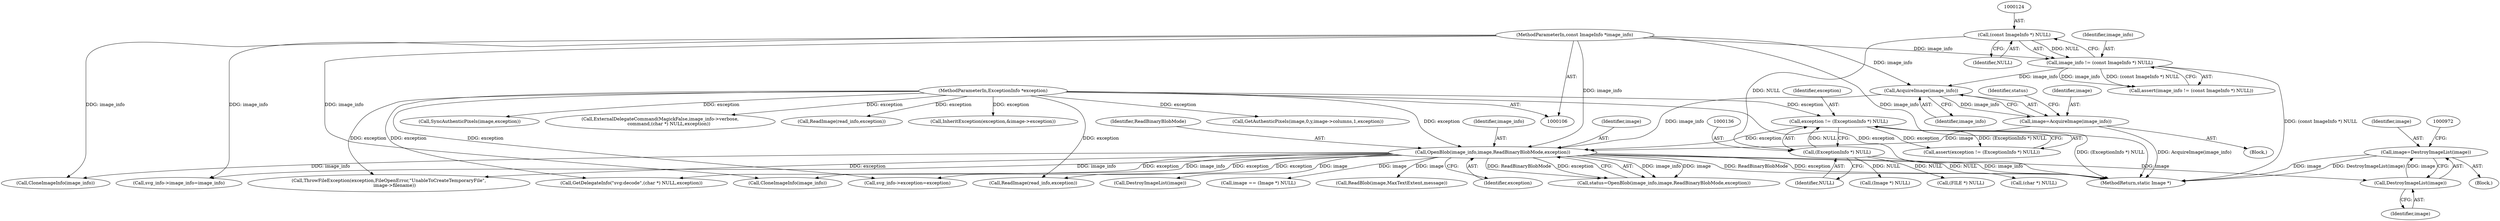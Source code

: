 digraph "0_ImageMagick_f6e9d0d9955e85bdd7540b251cd50d598dacc5e6_60@pointer" {
"1000966" [label="(Call,image=DestroyImageList(image))"];
"1000968" [label="(Call,DestroyImageList(image))"];
"1000165" [label="(Call,OpenBlob(image_info,image,ReadBinaryBlobMode,exception))"];
"1000161" [label="(Call,AcquireImage(image_info))"];
"1000121" [label="(Call,image_info != (const ImageInfo *) NULL)"];
"1000107" [label="(MethodParameterIn,const ImageInfo *image_info)"];
"1000123" [label="(Call,(const ImageInfo *) NULL)"];
"1000159" [label="(Call,image=AcquireImage(image_info))"];
"1000133" [label="(Call,exception != (ExceptionInfo *) NULL)"];
"1000108" [label="(MethodParameterIn,ExceptionInfo *exception)"];
"1000135" [label="(Call,(ExceptionInfo *) NULL)"];
"1000109" [label="(Block,)"];
"1000122" [label="(Identifier,image_info)"];
"1000180" [label="(Call,(Image *) NULL)"];
"1000162" [label="(Identifier,image_info)"];
"1000161" [label="(Call,AcquireImage(image_info))"];
"1000406" [label="(Call,ReadImage(read_info,exception))"];
"1000577" [label="(Call,InheritException(exception,&image->exception))"];
"1000762" [label="(Call,GetAuthenticPixels(image,0,y,image->columns,1,exception))"];
"1000922" [label="(Call,(FILE *) NULL)"];
"1000169" [label="(Identifier,exception)"];
"1000959" [label="(Call,ThrowFileException(exception,FileOpenError,\"UnableToCreateTemporaryFile\",\n        image->filename))"];
"1000160" [label="(Identifier,image)"];
"1000969" [label="(Identifier,image)"];
"1000159" [label="(Call,image=AcquireImage(image_info))"];
"1000133" [label="(Call,exception != (ExceptionInfo *) NULL)"];
"1000166" [label="(Identifier,image_info)"];
"1000177" [label="(Call,DestroyImageList(image))"];
"1000121" [label="(Call,image_info != (const ImageInfo *) NULL)"];
"1000873" [label="(Call,SyncAuthenticPixels(image,exception))"];
"1000120" [label="(Call,assert(image_info != (const ImageInfo *) NULL))"];
"1000134" [label="(Identifier,exception)"];
"1000975" [label="(Call,image == (Image *) NULL)"];
"1000483" [label="(Call,ReadBlob(image,MaxTextExtent,message))"];
"1000135" [label="(Call,(ExceptionInfo *) NULL)"];
"1000107" [label="(MethodParameterIn,const ImageInfo *image_info)"];
"1001356" [label="(Call,CloneImageInfo(image_info))"];
"1000355" [label="(Call,ExternalDelegateCommand(MagickFalse,image_info->verbose,\n            command,(char *) NULL,exception))"];
"1000967" [label="(Identifier,image)"];
"1000165" [label="(Call,OpenBlob(image_info,image,ReadBinaryBlobMode,exception))"];
"1000245" [label="(Call,(char *) NULL)"];
"1000243" [label="(Call,GetDelegateInfo(\"svg:decode\",(char *) NULL,exception))"];
"1000137" [label="(Identifier,NULL)"];
"1000968" [label="(Call,DestroyImageList(image))"];
"1000125" [label="(Identifier,NULL)"];
"1001006" [label="(Call,svg_info->exception=exception)"];
"1000167" [label="(Identifier,image)"];
"1001391" [label="(Call,ReadImage(read_info,exception))"];
"1001016" [label="(Call,svg_info->image_info=image_info)"];
"1000123" [label="(Call,(const ImageInfo *) NULL)"];
"1000108" [label="(MethodParameterIn,ExceptionInfo *exception)"];
"1000950" [label="(Block,)"];
"1000394" [label="(Call,CloneImageInfo(image_info))"];
"1000168" [label="(Identifier,ReadBinaryBlobMode)"];
"1000966" [label="(Call,image=DestroyImageList(image))"];
"1001464" [label="(MethodReturn,static Image *)"];
"1000163" [label="(Call,status=OpenBlob(image_info,image,ReadBinaryBlobMode,exception))"];
"1000132" [label="(Call,assert(exception != (ExceptionInfo *) NULL))"];
"1000164" [label="(Identifier,status)"];
"1000966" -> "1000950"  [label="AST: "];
"1000966" -> "1000968"  [label="CFG: "];
"1000967" -> "1000966"  [label="AST: "];
"1000968" -> "1000966"  [label="AST: "];
"1000972" -> "1000966"  [label="CFG: "];
"1000966" -> "1001464"  [label="DDG: image"];
"1000966" -> "1001464"  [label="DDG: DestroyImageList(image)"];
"1000968" -> "1000966"  [label="DDG: image"];
"1000968" -> "1000969"  [label="CFG: "];
"1000969" -> "1000968"  [label="AST: "];
"1000165" -> "1000968"  [label="DDG: image"];
"1000165" -> "1000163"  [label="AST: "];
"1000165" -> "1000169"  [label="CFG: "];
"1000166" -> "1000165"  [label="AST: "];
"1000167" -> "1000165"  [label="AST: "];
"1000168" -> "1000165"  [label="AST: "];
"1000169" -> "1000165"  [label="AST: "];
"1000163" -> "1000165"  [label="CFG: "];
"1000165" -> "1001464"  [label="DDG: ReadBinaryBlobMode"];
"1000165" -> "1001464"  [label="DDG: exception"];
"1000165" -> "1001464"  [label="DDG: image_info"];
"1000165" -> "1000163"  [label="DDG: image_info"];
"1000165" -> "1000163"  [label="DDG: image"];
"1000165" -> "1000163"  [label="DDG: ReadBinaryBlobMode"];
"1000165" -> "1000163"  [label="DDG: exception"];
"1000161" -> "1000165"  [label="DDG: image_info"];
"1000107" -> "1000165"  [label="DDG: image_info"];
"1000159" -> "1000165"  [label="DDG: image"];
"1000133" -> "1000165"  [label="DDG: exception"];
"1000108" -> "1000165"  [label="DDG: exception"];
"1000165" -> "1000177"  [label="DDG: image"];
"1000165" -> "1000243"  [label="DDG: exception"];
"1000165" -> "1000394"  [label="DDG: image_info"];
"1000165" -> "1000483"  [label="DDG: image"];
"1000165" -> "1000959"  [label="DDG: exception"];
"1000165" -> "1000975"  [label="DDG: image"];
"1000165" -> "1001006"  [label="DDG: exception"];
"1000165" -> "1001016"  [label="DDG: image_info"];
"1000165" -> "1001356"  [label="DDG: image_info"];
"1000165" -> "1001391"  [label="DDG: exception"];
"1000161" -> "1000159"  [label="AST: "];
"1000161" -> "1000162"  [label="CFG: "];
"1000162" -> "1000161"  [label="AST: "];
"1000159" -> "1000161"  [label="CFG: "];
"1000161" -> "1000159"  [label="DDG: image_info"];
"1000121" -> "1000161"  [label="DDG: image_info"];
"1000107" -> "1000161"  [label="DDG: image_info"];
"1000121" -> "1000120"  [label="AST: "];
"1000121" -> "1000123"  [label="CFG: "];
"1000122" -> "1000121"  [label="AST: "];
"1000123" -> "1000121"  [label="AST: "];
"1000120" -> "1000121"  [label="CFG: "];
"1000121" -> "1001464"  [label="DDG: (const ImageInfo *) NULL"];
"1000121" -> "1000120"  [label="DDG: image_info"];
"1000121" -> "1000120"  [label="DDG: (const ImageInfo *) NULL"];
"1000107" -> "1000121"  [label="DDG: image_info"];
"1000123" -> "1000121"  [label="DDG: NULL"];
"1000107" -> "1000106"  [label="AST: "];
"1000107" -> "1001464"  [label="DDG: image_info"];
"1000107" -> "1000394"  [label="DDG: image_info"];
"1000107" -> "1001016"  [label="DDG: image_info"];
"1000107" -> "1001356"  [label="DDG: image_info"];
"1000123" -> "1000125"  [label="CFG: "];
"1000124" -> "1000123"  [label="AST: "];
"1000125" -> "1000123"  [label="AST: "];
"1000123" -> "1000135"  [label="DDG: NULL"];
"1000159" -> "1000109"  [label="AST: "];
"1000160" -> "1000159"  [label="AST: "];
"1000164" -> "1000159"  [label="CFG: "];
"1000159" -> "1001464"  [label="DDG: AcquireImage(image_info)"];
"1000133" -> "1000132"  [label="AST: "];
"1000133" -> "1000135"  [label="CFG: "];
"1000134" -> "1000133"  [label="AST: "];
"1000135" -> "1000133"  [label="AST: "];
"1000132" -> "1000133"  [label="CFG: "];
"1000133" -> "1001464"  [label="DDG: (ExceptionInfo *) NULL"];
"1000133" -> "1000132"  [label="DDG: exception"];
"1000133" -> "1000132"  [label="DDG: (ExceptionInfo *) NULL"];
"1000108" -> "1000133"  [label="DDG: exception"];
"1000135" -> "1000133"  [label="DDG: NULL"];
"1000108" -> "1000106"  [label="AST: "];
"1000108" -> "1001464"  [label="DDG: exception"];
"1000108" -> "1000243"  [label="DDG: exception"];
"1000108" -> "1000355"  [label="DDG: exception"];
"1000108" -> "1000406"  [label="DDG: exception"];
"1000108" -> "1000577"  [label="DDG: exception"];
"1000108" -> "1000762"  [label="DDG: exception"];
"1000108" -> "1000873"  [label="DDG: exception"];
"1000108" -> "1000959"  [label="DDG: exception"];
"1000108" -> "1001006"  [label="DDG: exception"];
"1000108" -> "1001391"  [label="DDG: exception"];
"1000135" -> "1000137"  [label="CFG: "];
"1000136" -> "1000135"  [label="AST: "];
"1000137" -> "1000135"  [label="AST: "];
"1000135" -> "1000180"  [label="DDG: NULL"];
"1000135" -> "1000245"  [label="DDG: NULL"];
"1000135" -> "1000922"  [label="DDG: NULL"];
}
